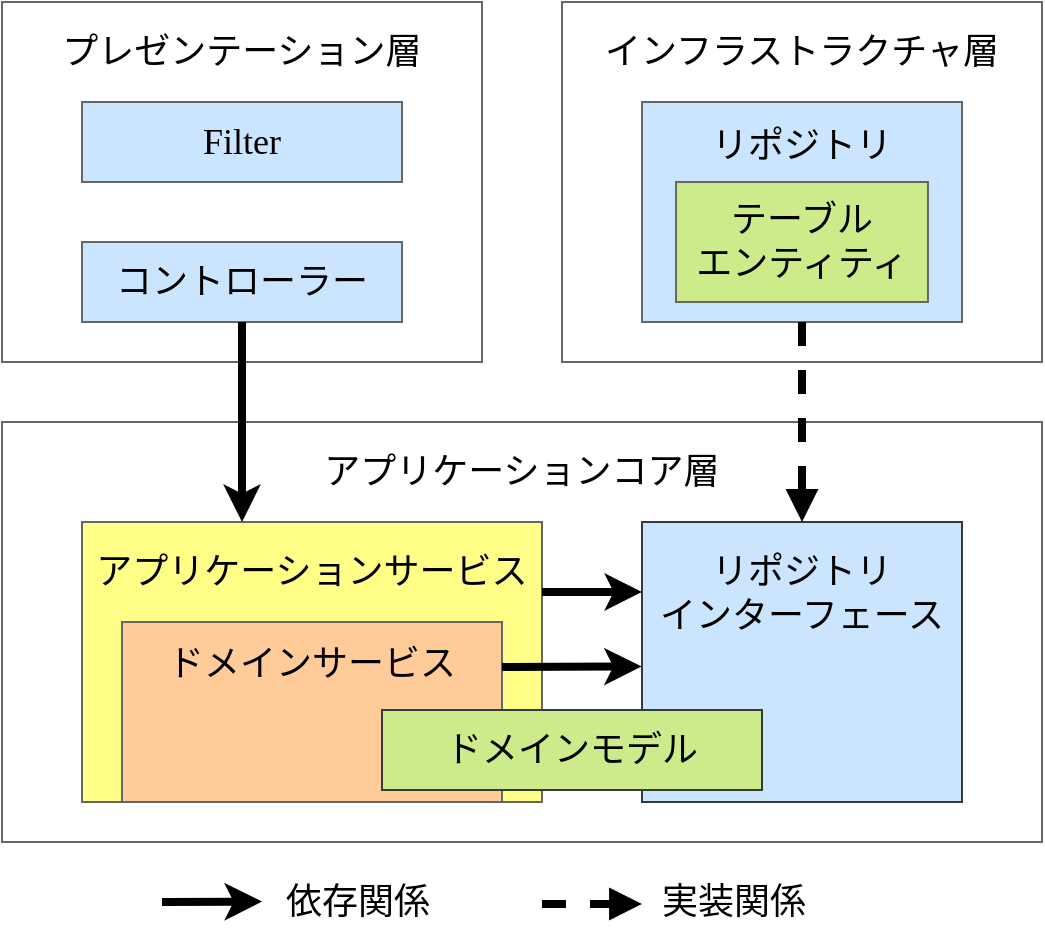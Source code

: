 <mxfile>
    <diagram id="uEXJJrO0DhDbDHVcbahO" name="ページ1">
        <mxGraphModel dx="1297" dy="650" grid="1" gridSize="10" guides="1" tooltips="1" connect="1" arrows="1" fold="1" page="1" pageScale="1" pageWidth="1169" pageHeight="827" math="0" shadow="0">
            <root>
                <mxCell id="0"/>
                <mxCell id="1" parent="0"/>
                <mxCell id="73" value="&lt;font color=&quot;#000000&quot;&gt;アプリケーションコア層&lt;br&gt;&lt;/font&gt;" style="rounded=0;whiteSpace=wrap;html=1;fontFamily=Noto Sans JP;fontSize=18;strokeWidth=1;fontSource=https%3A%2F%2Ffonts.googleapis.com%2Fcss%3Ffamily%3DNoto%2BSans%2BJP;fillColor=none;strokeColor=#666666;spacingTop=8;verticalAlign=top;" parent="1" vertex="1">
                    <mxGeometry x="40" y="250" width="520" height="210" as="geometry"/>
                </mxCell>
                <mxCell id="78" value="&lt;div&gt;&lt;font color=&quot;#000000&quot;&gt;アプリケーションサービス&lt;/font&gt;&lt;/div&gt;" style="rounded=0;whiteSpace=wrap;html=1;fontFamily=Noto Sans JP;fontSize=18;fillColor=#ffff88;strokeColor=#666666;strokeWidth=1;spacingLeft=0;fontSource=https%3A%2F%2Ffonts.googleapis.com%2Fcss%3Ffamily%3DNoto%2BSans%2BJP;align=center;verticalAlign=top;spacingTop=8;" parent="1" vertex="1">
                    <mxGeometry x="80" y="300" width="230" height="140" as="geometry"/>
                </mxCell>
                <mxCell id="74" value="&lt;font color=&quot;#000000&quot;&gt;インフラストラクチャ層&lt;br&gt;&lt;/font&gt;" style="rounded=0;whiteSpace=wrap;html=1;fontFamily=Noto Sans JP;fontSize=18;strokeWidth=1;fontSource=https%3A%2F%2Ffonts.googleapis.com%2Fcss%3Ffamily%3DNoto%2BSans%2BJP;fillColor=none;strokeColor=#666666;spacingTop=8;verticalAlign=top;" parent="1" vertex="1">
                    <mxGeometry x="320" y="40" width="240" height="180" as="geometry"/>
                </mxCell>
                <mxCell id="55" value="&lt;font color=&quot;#000000&quot;&gt;プレゼンテーション層&lt;br&gt;&lt;/font&gt;" style="rounded=0;whiteSpace=wrap;html=1;fontFamily=Noto Sans JP;fontSize=18;strokeWidth=1;fontSource=https%3A%2F%2Ffonts.googleapis.com%2Fcss%3Ffamily%3DNoto%2BSans%2BJP;fillColor=none;strokeColor=#666666;spacingTop=8;verticalAlign=top;" parent="1" vertex="1">
                    <mxGeometry x="40" y="40" width="240" height="180" as="geometry"/>
                </mxCell>
                <mxCell id="77" value="&lt;div&gt;&lt;font color=&quot;#000000&quot;&gt;ドメインサービス&lt;/font&gt;&lt;/div&gt;" style="rounded=0;whiteSpace=wrap;html=1;fontFamily=Noto Sans JP;fontSize=18;fillColor=#ffcc99;strokeColor=#666666;strokeWidth=1;spacingLeft=0;fontSource=https%3A%2F%2Ffonts.googleapis.com%2Fcss%3Ffamily%3DNoto%2BSans%2BJP;align=center;verticalAlign=top;spacingTop=4;" parent="1" vertex="1">
                    <mxGeometry x="100" y="350" width="190" height="90" as="geometry"/>
                </mxCell>
                <mxCell id="79" value="&lt;font color=&quot;#000000&quot;&gt;リポジトリ&lt;br&gt;&lt;br&gt;&lt;br&gt;&lt;br&gt;&lt;/font&gt;" style="rounded=0;whiteSpace=wrap;html=1;fontFamily=Noto Sans JP;fontSize=18;fillColor=#cce5ff;strokeColor=#666666;strokeWidth=1;spacingLeft=0;fontSource=https%3A%2F%2Ffonts.googleapis.com%2Fcss%3Ffamily%3DNoto%2BSans%2BJP;" parent="1" vertex="1">
                    <mxGeometry x="360" y="90" width="160" height="110" as="geometry"/>
                </mxCell>
                <mxCell id="80" value="&lt;font color=&quot;#000000&quot;&gt;リポジトリ&lt;br&gt;インターフェース&lt;br&gt;&lt;/font&gt;" style="rounded=0;whiteSpace=wrap;html=1;fontFamily=Noto Sans JP;fontSize=18;fillColor=#cce5ff;strokeColor=#36393d;strokeWidth=1;spacingLeft=0;fontSource=https%3A%2F%2Ffonts.googleapis.com%2Fcss%3Ffamily%3DNoto%2BSans%2BJP;verticalAlign=top;spacingTop=8;" parent="1" vertex="1">
                    <mxGeometry x="360" y="300" width="160" height="140" as="geometry"/>
                </mxCell>
                <mxCell id="82" value="&lt;font color=&quot;#000000&quot;&gt;コントローラー&lt;/font&gt;" style="rounded=0;whiteSpace=wrap;html=1;fontFamily=Noto Sans JP;fontSize=18;fillColor=#cce5ff;strokeColor=#666666;strokeWidth=1;spacingLeft=0;fontSource=https%3A%2F%2Ffonts.googleapis.com%2Fcss%3Ffamily%3DNoto%2BSans%2BJP;" parent="1" vertex="1">
                    <mxGeometry x="80" y="160" width="160" height="40" as="geometry"/>
                </mxCell>
                <mxCell id="83" value="&lt;font color=&quot;#000000&quot;&gt;Filter&lt;/font&gt;" style="rounded=0;whiteSpace=wrap;html=1;fontFamily=Noto Sans JP;fontSize=18;fillColor=#cce5ff;strokeColor=#666666;strokeWidth=1;spacingLeft=0;fontSource=https%3A%2F%2Ffonts.googleapis.com%2Fcss%3Ffamily%3DNoto%2BSans%2BJP;" parent="1" vertex="1">
                    <mxGeometry x="80" y="90" width="160" height="40" as="geometry"/>
                </mxCell>
                <mxCell id="84" value="&lt;font color=&quot;#000000&quot;&gt;テーブル&lt;br&gt;エンティティ&lt;/font&gt;" style="rounded=0;whiteSpace=wrap;html=1;fontFamily=Noto Sans JP;fontSize=18;fillColor=#cdeb8b;strokeColor=#666666;strokeWidth=1;spacingLeft=0;fontSource=https%3A%2F%2Ffonts.googleapis.com%2Fcss%3Ffamily%3DNoto%2BSans%2BJP;" parent="1" vertex="1">
                    <mxGeometry x="377.02" y="130" width="125.96" height="60" as="geometry"/>
                </mxCell>
                <mxCell id="91" style="edgeStyle=none;sketch=0;html=1;exitX=0.5;exitY=1;exitDx=0;exitDy=0;shadow=0;fontColor=#000000;endArrow=classic;endFill=1;strokeColor=#000000;strokeWidth=4;" parent="1" source="82" edge="1">
                    <mxGeometry relative="1" as="geometry">
                        <mxPoint x="655.58" y="575" as="sourcePoint"/>
                        <mxPoint x="160" y="300" as="targetPoint"/>
                    </mxGeometry>
                </mxCell>
                <mxCell id="92" style="edgeStyle=none;sketch=0;html=1;exitX=0.5;exitY=1;exitDx=0;exitDy=0;shadow=0;fontColor=#000000;endArrow=block;endFill=1;strokeColor=#000000;strokeWidth=4;dashed=1;" parent="1" source="79" target="80" edge="1">
                    <mxGeometry relative="1" as="geometry">
                        <mxPoint x="455" y="330" as="sourcePoint"/>
                        <mxPoint x="489.057" y="485.94" as="targetPoint"/>
                    </mxGeometry>
                </mxCell>
                <mxCell id="75" value="&lt;font color=&quot;#000000&quot;&gt;ドメインモデル&lt;/font&gt;" style="rounded=0;whiteSpace=wrap;html=1;fontFamily=Noto Sans JP;fontSize=18;fillColor=#cdeb8b;strokeColor=#36393d;strokeWidth=1;spacingLeft=0;fontSource=https%3A%2F%2Ffonts.googleapis.com%2Fcss%3Ffamily%3DNoto%2BSans%2BJP;" parent="1" vertex="1">
                    <mxGeometry x="230" y="394" width="190" height="40" as="geometry"/>
                </mxCell>
                <mxCell id="94" value="依存関係" style="text;html=1;strokeColor=none;fillColor=none;align=left;verticalAlign=middle;whiteSpace=wrap;rounded=0;fontFamily=Noto Sans JP;fontSource=https%3A%2F%2Ffonts.googleapis.com%2Fcss%3Ffamily%3DNoto%2BSans%2BJP;fontSize=18;fontColor=#000000;" parent="1" vertex="1">
                    <mxGeometry x="180" y="470" width="90" height="40" as="geometry"/>
                </mxCell>
                <mxCell id="95" style="edgeStyle=none;sketch=0;html=1;shadow=0;fontColor=#000000;endArrow=classic;endFill=1;strokeColor=#000000;strokeWidth=4;" parent="1" edge="1">
                    <mxGeometry relative="1" as="geometry">
                        <mxPoint x="120" y="490" as="sourcePoint"/>
                        <mxPoint x="170" y="489.78" as="targetPoint"/>
                    </mxGeometry>
                </mxCell>
                <mxCell id="96" value="実装関係" style="text;html=1;strokeColor=none;fillColor=none;align=left;verticalAlign=middle;whiteSpace=wrap;rounded=0;fontFamily=Noto Sans JP;fontSource=https%3A%2F%2Ffonts.googleapis.com%2Fcss%3Ffamily%3DNoto%2BSans%2BJP;fontSize=18;fontColor=#000000;" parent="1" vertex="1">
                    <mxGeometry x="368.42" y="470" width="90" height="40" as="geometry"/>
                </mxCell>
                <mxCell id="98" style="edgeStyle=none;sketch=0;html=1;shadow=0;fontColor=#000000;endArrow=block;endFill=1;strokeColor=#000000;strokeWidth=4;dashed=1;" parent="1" edge="1">
                    <mxGeometry relative="1" as="geometry">
                        <mxPoint x="310" y="491" as="sourcePoint"/>
                        <mxPoint x="360" y="491" as="targetPoint"/>
                    </mxGeometry>
                </mxCell>
                <mxCell id="90" style="edgeStyle=none;sketch=0;html=1;shadow=0;fontColor=#000000;endArrow=classic;endFill=1;strokeColor=#000000;strokeWidth=4;exitX=1;exitY=0.25;exitDx=0;exitDy=0;entryX=-0.001;entryY=0.516;entryDx=0;entryDy=0;entryPerimeter=0;" parent="1" source="77" target="80" edge="1">
                    <mxGeometry relative="1" as="geometry">
                        <mxPoint x="340" y="373" as="sourcePoint"/>
                        <mxPoint x="580" y="373" as="targetPoint"/>
                    </mxGeometry>
                </mxCell>
                <mxCell id="93" style="edgeStyle=none;sketch=0;html=1;exitX=1;exitY=0.25;exitDx=0;exitDy=0;shadow=0;fontColor=#000000;endArrow=classic;endFill=1;strokeColor=#000000;strokeWidth=4;entryX=0;entryY=0.25;entryDx=0;entryDy=0;" parent="1" source="78" target="80" edge="1">
                    <mxGeometry relative="1" as="geometry">
                        <mxPoint x="641.76" y="575" as="sourcePoint"/>
                        <mxPoint x="686.18" y="573.14" as="targetPoint"/>
                    </mxGeometry>
                </mxCell>
            </root>
        </mxGraphModel>
    </diagram>
</mxfile>